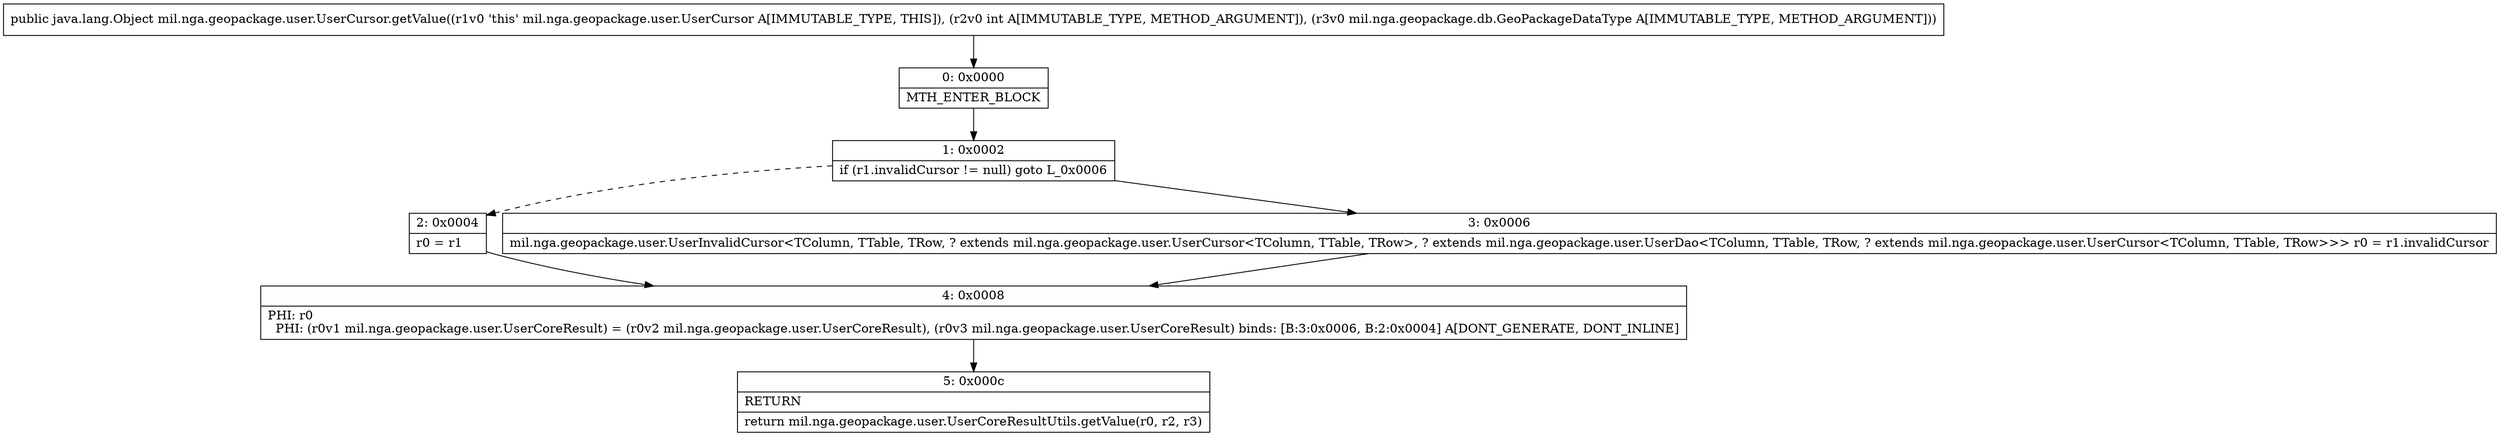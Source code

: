 digraph "CFG formil.nga.geopackage.user.UserCursor.getValue(ILmil\/nga\/geopackage\/db\/GeoPackageDataType;)Ljava\/lang\/Object;" {
Node_0 [shape=record,label="{0\:\ 0x0000|MTH_ENTER_BLOCK\l}"];
Node_1 [shape=record,label="{1\:\ 0x0002|if (r1.invalidCursor != null) goto L_0x0006\l}"];
Node_2 [shape=record,label="{2\:\ 0x0004|r0 = r1\l}"];
Node_3 [shape=record,label="{3\:\ 0x0006|mil.nga.geopackage.user.UserInvalidCursor\<TColumn, TTable, TRow, ? extends mil.nga.geopackage.user.UserCursor\<TColumn, TTable, TRow\>, ? extends mil.nga.geopackage.user.UserDao\<TColumn, TTable, TRow, ? extends mil.nga.geopackage.user.UserCursor\<TColumn, TTable, TRow\>\>\> r0 = r1.invalidCursor\l}"];
Node_4 [shape=record,label="{4\:\ 0x0008|PHI: r0 \l  PHI: (r0v1 mil.nga.geopackage.user.UserCoreResult) = (r0v2 mil.nga.geopackage.user.UserCoreResult), (r0v3 mil.nga.geopackage.user.UserCoreResult) binds: [B:3:0x0006, B:2:0x0004] A[DONT_GENERATE, DONT_INLINE]\l}"];
Node_5 [shape=record,label="{5\:\ 0x000c|RETURN\l|return mil.nga.geopackage.user.UserCoreResultUtils.getValue(r0, r2, r3)\l}"];
MethodNode[shape=record,label="{public java.lang.Object mil.nga.geopackage.user.UserCursor.getValue((r1v0 'this' mil.nga.geopackage.user.UserCursor A[IMMUTABLE_TYPE, THIS]), (r2v0 int A[IMMUTABLE_TYPE, METHOD_ARGUMENT]), (r3v0 mil.nga.geopackage.db.GeoPackageDataType A[IMMUTABLE_TYPE, METHOD_ARGUMENT])) }"];
MethodNode -> Node_0;
Node_0 -> Node_1;
Node_1 -> Node_2[style=dashed];
Node_1 -> Node_3;
Node_2 -> Node_4;
Node_3 -> Node_4;
Node_4 -> Node_5;
}


